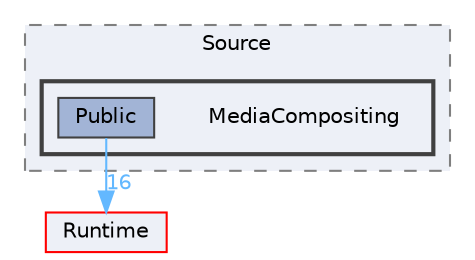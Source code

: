 digraph "MediaCompositing"
{
 // INTERACTIVE_SVG=YES
 // LATEX_PDF_SIZE
  bgcolor="transparent";
  edge [fontname=Helvetica,fontsize=10,labelfontname=Helvetica,labelfontsize=10];
  node [fontname=Helvetica,fontsize=10,shape=box,height=0.2,width=0.4];
  compound=true
  subgraph clusterdir_3908b626e6976d217c08a1d494d38723 {
    graph [ bgcolor="#edf0f7", pencolor="grey50", label="Source", fontname=Helvetica,fontsize=10 style="filled,dashed", URL="dir_3908b626e6976d217c08a1d494d38723.html",tooltip=""]
  subgraph clusterdir_07f170d182f6c9a301583ca777dda3f3 {
    graph [ bgcolor="#edf0f7", pencolor="grey25", label="", fontname=Helvetica,fontsize=10 style="filled,bold", URL="dir_07f170d182f6c9a301583ca777dda3f3.html",tooltip=""]
    dir_07f170d182f6c9a301583ca777dda3f3 [shape=plaintext, label="MediaCompositing"];
  dir_7a42250f5d71a0130ddbfd555d4b1c3c [label="Public", fillcolor="#a2b4d6", color="grey25", style="filled", URL="dir_7a42250f5d71a0130ddbfd555d4b1c3c.html",tooltip=""];
  }
  }
  dir_7536b172fbd480bfd146a1b1acd6856b [label="Runtime", fillcolor="#edf0f7", color="red", style="filled", URL="dir_7536b172fbd480bfd146a1b1acd6856b.html",tooltip=""];
  dir_7a42250f5d71a0130ddbfd555d4b1c3c->dir_7536b172fbd480bfd146a1b1acd6856b [headlabel="16", labeldistance=1.5 headhref="dir_000833_000984.html" href="dir_000833_000984.html" color="steelblue1" fontcolor="steelblue1"];
}
